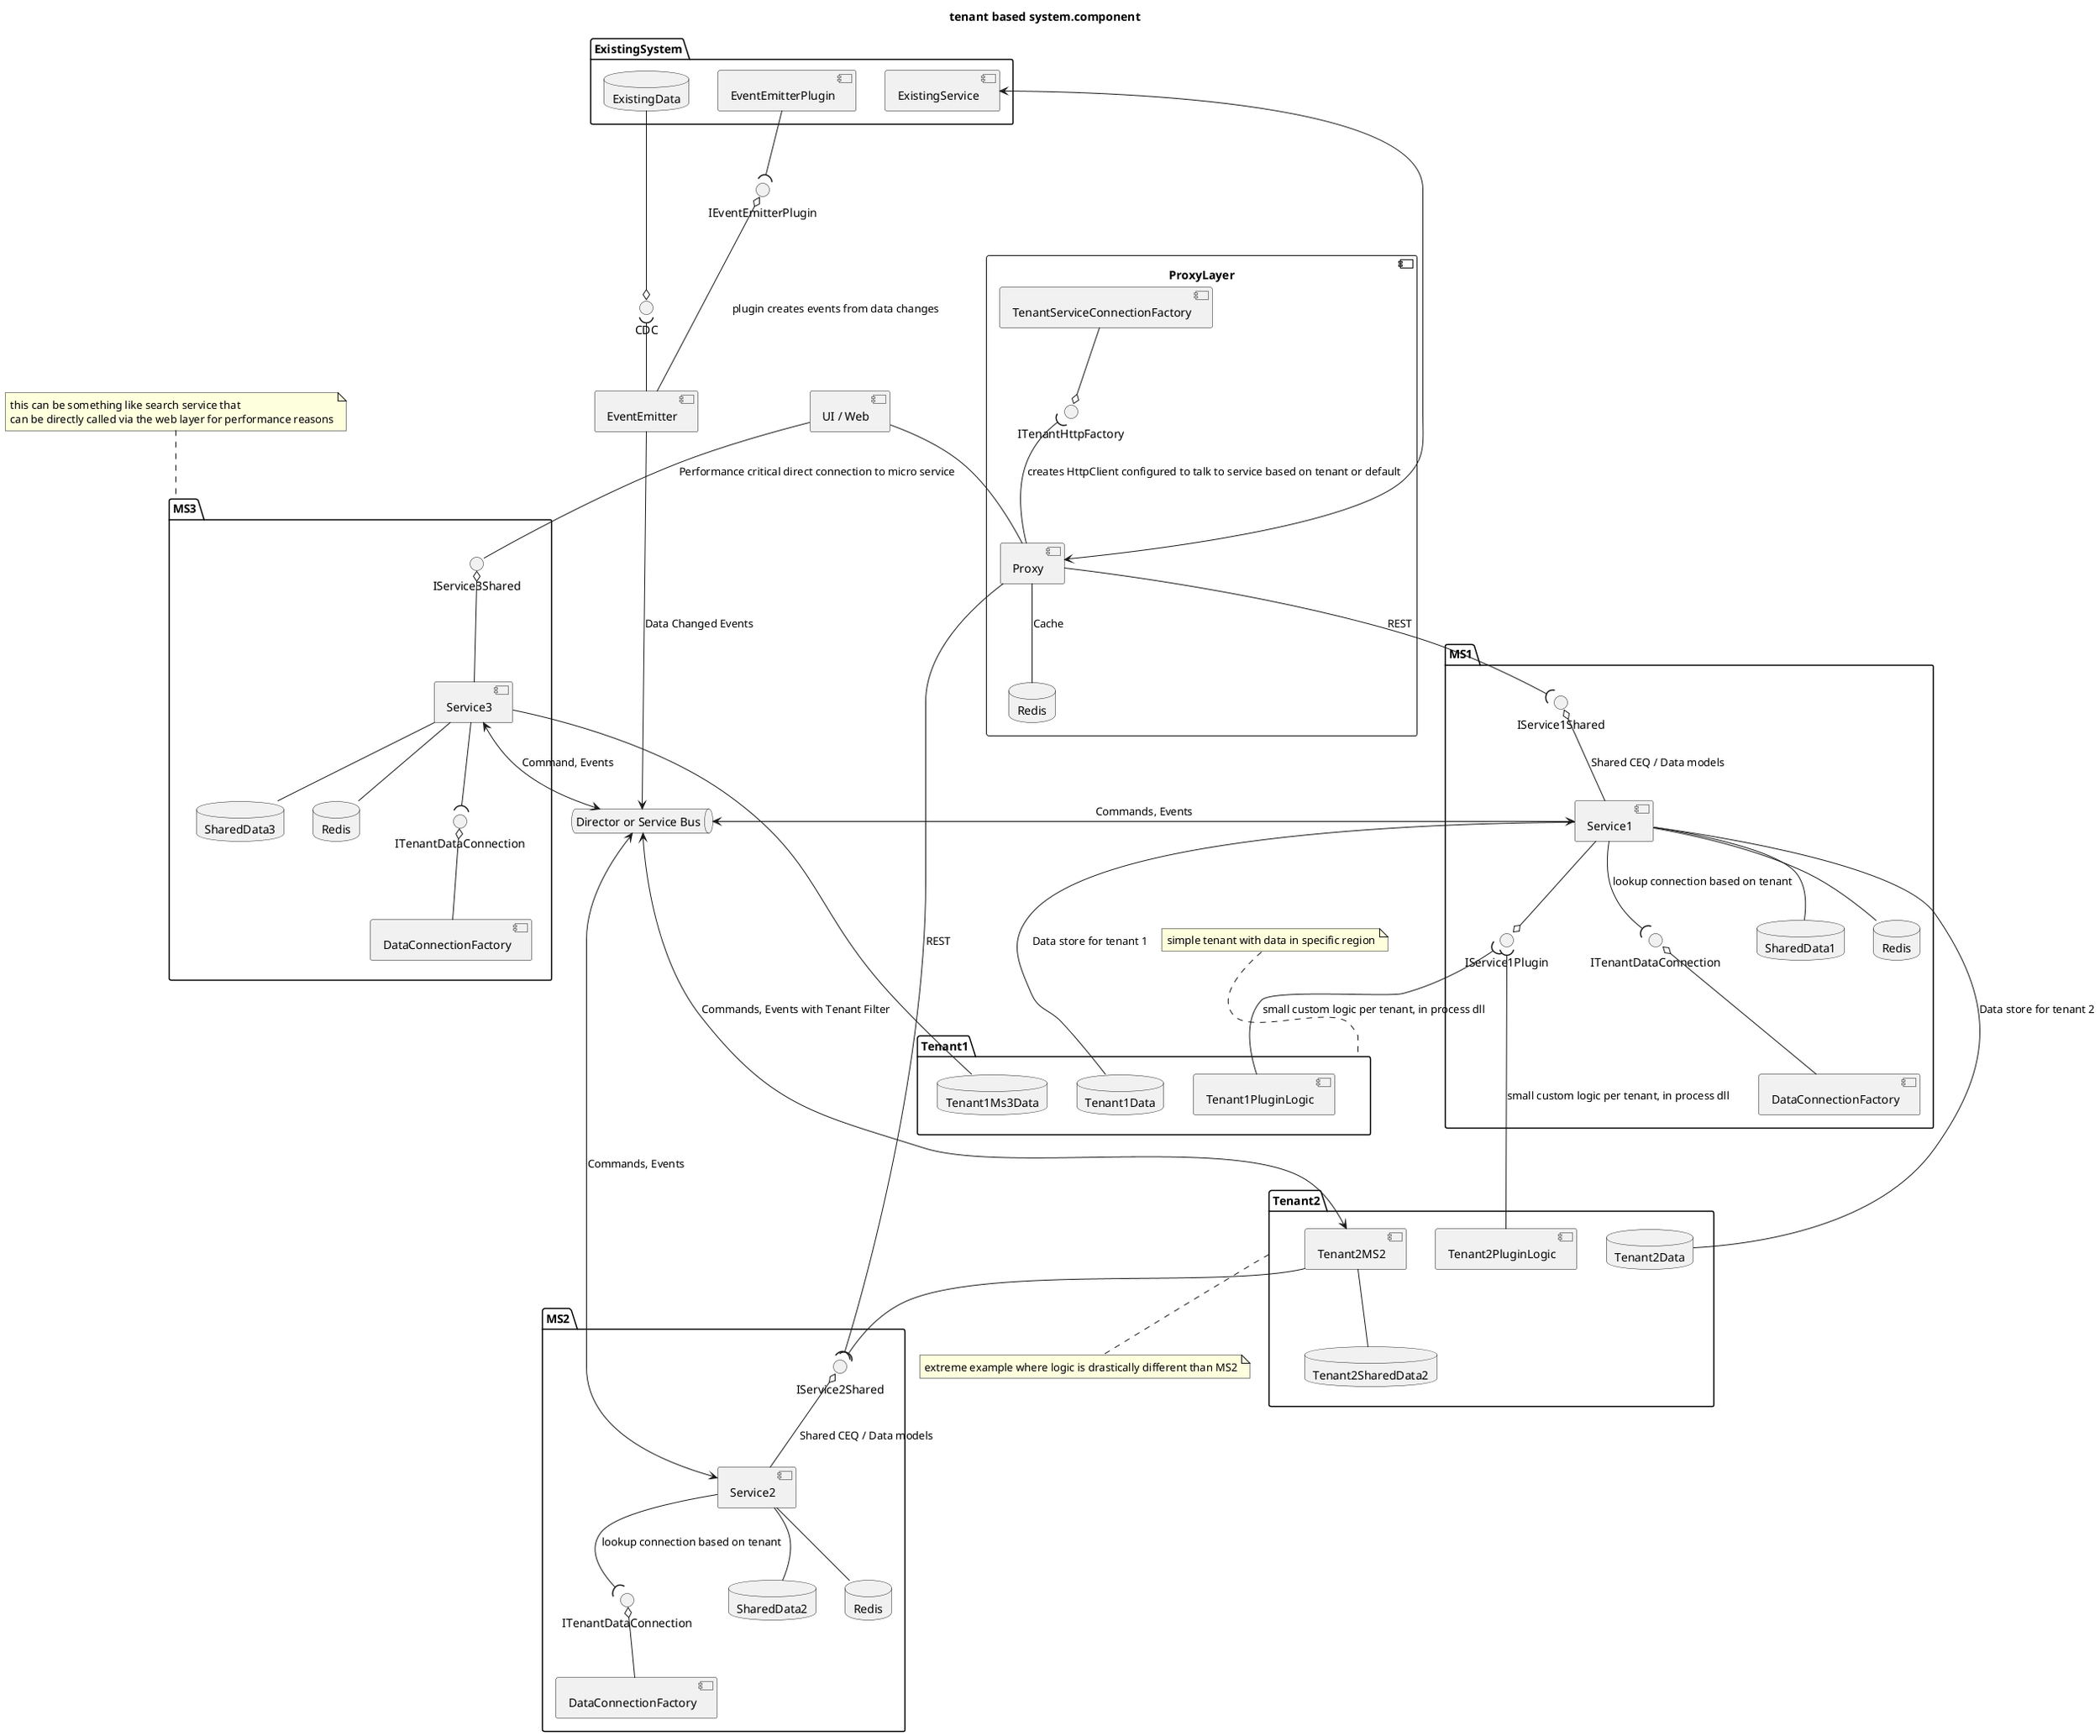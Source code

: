 @startuml

title tenant based system.component

queue "Director or Service Bus" as Director
component "UI / Web" as UI
component ProxyLayer {
    component Proxy
    component TenantServiceConnectionFactory
    interface ITenantHttpFactory
    database Redis
}

package Tenant1 {
    component Tenant1PluginLogic
    database Tenant1Data
    database Tenant1Ms3Data
}

package "Tenant2" as t2 {
    component Tenant2PluginLogic
    database Tenant2Data
    component Tenant2MS2
    database Tenant2SharedData2
}

package ExistingSystem {
    component ExistingService
    database ExistingData
    component EventEmitterPlugin
}

package MS1 {
    component Service1
    interface IService1Shared
    database SharedData1
    component DataConnectionFactory as dcf1
    interface ITenantDataConnection as td1
    database "Redis" as ms1r
    interface IService1Plugin
}

package MS2 {
    database SharedData2
    interface IService2Shared
    component Service2
    component DataConnectionFactory as dcf2
    interface ITenantDataConnection as td2
    database "Redis" as ms2r
}

package MS3 {
    database SharedData3
    interface IService3Shared
    component Service3
    component DataConnectionFactory as dcf3
    interface ITenantDataConnection as td3
    database "Redis" as ms3r
}

interface IEventEmitterPlugin
interface CDC
component EventEmitter
UI -down- IService3Shared : Performance critical direct connection to micro service

note top of MS3
this can be something like search service that
can be directly called via the web layer for performance reasons
end note

note top of Tenant1: simple tenant with data in specific region

note bottom of t2: extreme example where logic is drastically different than MS2

Service3 -up-o IService3Shared
Proxy -- Redis : Cache
EventEmitterPlugin --( IEventEmitterPlugin
EventEmitter -up-o IEventEmitterPlugin : plugin creates events from data changes
ExistingData --down-o CDC
EventEmitter -up-( CDC
EventEmitter -down---> Director : Data Changed Events
Proxy <--up-> ExistingService
Director <----> Tenant2MS2 : Commands, Events with Tenant Filter
Tenant2MS2 -- Tenant2SharedData2
Tenant2MS2 --( IService2Shared
UI -- Proxy
Service1 -- SharedData1
Service2 -- SharedData2
Proxy --( IService1Shared : REST
Proxy --( IService2Shared : REST
Service1 -up-o IService1Shared : Shared CEQ / Data models
Service2 -up-o IService2Shared : Shared CEQ / Data models
Service1 --o IService1Plugin
Tenant2PluginLogic -up-( IService1Plugin : small custom logic per tenant, in process dll
Tenant1PluginLogic -up-( IService1Plugin : small custom logic per tenant, in process dll
Service1 --( td1 : lookup connection based on tenant
Service2 --( td2 : lookup connection based on tenant
dcf1 -up-o td1
dcf2 -up-o td2
dcf3 -up-o td3
Service3 --( td3
Service3 -- SharedData3
Tenant1Data -up- Service1 : Data store for tenant 1
Tenant2Data -up- Service1 : Data store for tenant 2
Tenant1Ms3Data --up-- Service3
Service2 -- ms2r
Service1 -- ms1r
Service3 -- ms3r
Service3 <--> Director : Command, Events
Service1 <-right-> Director : Commands, Events
Service2 <-left-> Director : Commands, Events
TenantServiceConnectionFactory --o ITenantHttpFactory
Proxy -up-( ITenantHttpFactory : creates HttpClient configured to talk to service based on tenant or default
@enduml

